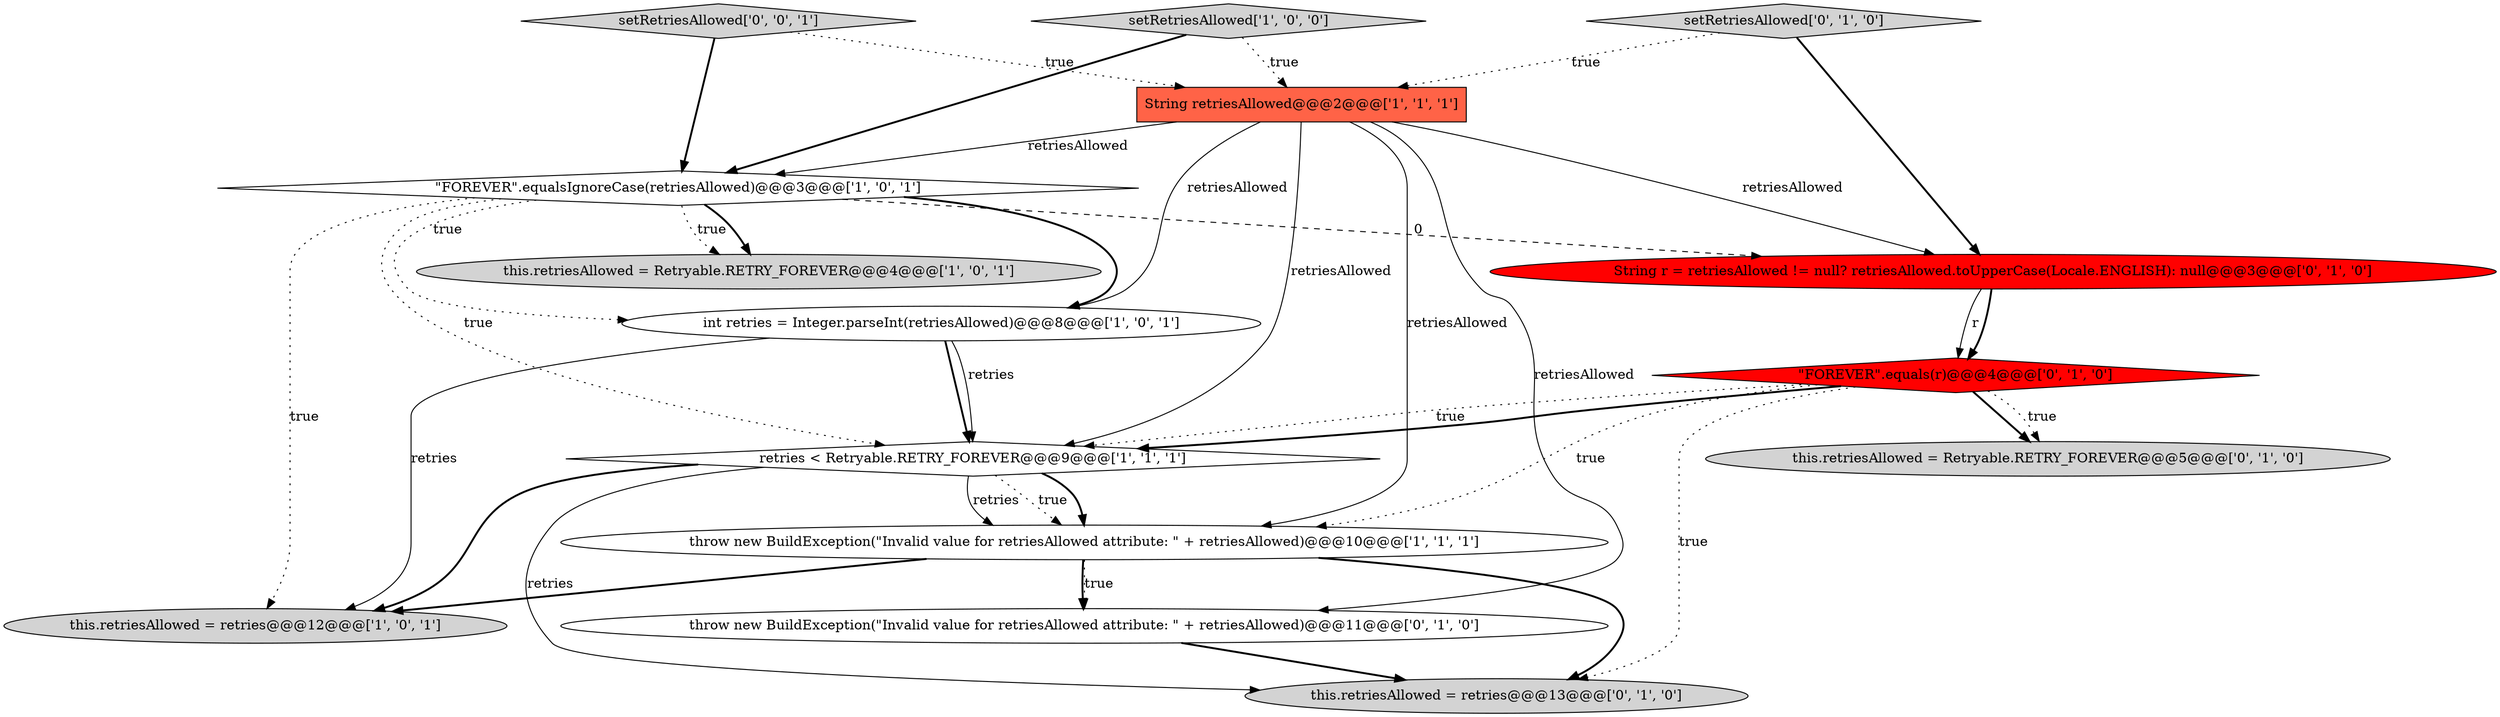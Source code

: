 digraph {
12 [style = filled, label = "\"FOREVER\".equals(r)@@@4@@@['0', '1', '0']", fillcolor = red, shape = diamond image = "AAA1AAABBB2BBB"];
10 [style = filled, label = "String r = retriesAllowed != null? retriesAllowed.toUpperCase(Locale.ENGLISH): null@@@3@@@['0', '1', '0']", fillcolor = red, shape = ellipse image = "AAA1AAABBB2BBB"];
5 [style = filled, label = "\"FOREVER\".equalsIgnoreCase(retriesAllowed)@@@3@@@['1', '0', '1']", fillcolor = white, shape = diamond image = "AAA0AAABBB1BBB"];
13 [style = filled, label = "this.retriesAllowed = Retryable.RETRY_FOREVER@@@5@@@['0', '1', '0']", fillcolor = lightgray, shape = ellipse image = "AAA0AAABBB2BBB"];
14 [style = filled, label = "setRetriesAllowed['0', '0', '1']", fillcolor = lightgray, shape = diamond image = "AAA0AAABBB3BBB"];
7 [style = filled, label = "int retries = Integer.parseInt(retriesAllowed)@@@8@@@['1', '0', '1']", fillcolor = white, shape = ellipse image = "AAA0AAABBB1BBB"];
4 [style = filled, label = "this.retriesAllowed = retries@@@12@@@['1', '0', '1']", fillcolor = lightgray, shape = ellipse image = "AAA0AAABBB1BBB"];
8 [style = filled, label = "throw new BuildException(\"Invalid value for retriesAllowed attribute: \" + retriesAllowed)@@@11@@@['0', '1', '0']", fillcolor = white, shape = ellipse image = "AAA0AAABBB2BBB"];
9 [style = filled, label = "this.retriesAllowed = retries@@@13@@@['0', '1', '0']", fillcolor = lightgray, shape = ellipse image = "AAA0AAABBB2BBB"];
6 [style = filled, label = "String retriesAllowed@@@2@@@['1', '1', '1']", fillcolor = tomato, shape = box image = "AAA0AAABBB1BBB"];
1 [style = filled, label = "this.retriesAllowed = Retryable.RETRY_FOREVER@@@4@@@['1', '0', '1']", fillcolor = lightgray, shape = ellipse image = "AAA0AAABBB1BBB"];
3 [style = filled, label = "retries < Retryable.RETRY_FOREVER@@@9@@@['1', '1', '1']", fillcolor = white, shape = diamond image = "AAA0AAABBB1BBB"];
2 [style = filled, label = "setRetriesAllowed['1', '0', '0']", fillcolor = lightgray, shape = diamond image = "AAA0AAABBB1BBB"];
11 [style = filled, label = "setRetriesAllowed['0', '1', '0']", fillcolor = lightgray, shape = diamond image = "AAA0AAABBB2BBB"];
0 [style = filled, label = "throw new BuildException(\"Invalid value for retriesAllowed attribute: \" + retriesAllowed)@@@10@@@['1', '1', '1']", fillcolor = white, shape = ellipse image = "AAA0AAABBB1BBB"];
12->3 [style = dotted, label="true"];
0->9 [style = bold, label=""];
6->10 [style = solid, label="retriesAllowed"];
5->1 [style = dotted, label="true"];
6->3 [style = solid, label="retriesAllowed"];
6->5 [style = solid, label="retriesAllowed"];
14->5 [style = bold, label=""];
10->12 [style = solid, label="r"];
14->6 [style = dotted, label="true"];
5->3 [style = dotted, label="true"];
3->4 [style = bold, label=""];
6->7 [style = solid, label="retriesAllowed"];
7->3 [style = bold, label=""];
5->4 [style = dotted, label="true"];
3->0 [style = bold, label=""];
0->8 [style = dotted, label="true"];
12->13 [style = bold, label=""];
5->1 [style = bold, label=""];
3->0 [style = solid, label="retries"];
12->13 [style = dotted, label="true"];
5->10 [style = dashed, label="0"];
2->6 [style = dotted, label="true"];
5->7 [style = dotted, label="true"];
11->6 [style = dotted, label="true"];
0->4 [style = bold, label=""];
10->12 [style = bold, label=""];
11->10 [style = bold, label=""];
0->8 [style = bold, label=""];
3->0 [style = dotted, label="true"];
7->3 [style = solid, label="retries"];
6->0 [style = solid, label="retriesAllowed"];
12->0 [style = dotted, label="true"];
8->9 [style = bold, label=""];
5->7 [style = bold, label=""];
12->3 [style = bold, label=""];
6->8 [style = solid, label="retriesAllowed"];
3->9 [style = solid, label="retries"];
2->5 [style = bold, label=""];
12->9 [style = dotted, label="true"];
7->4 [style = solid, label="retries"];
}
